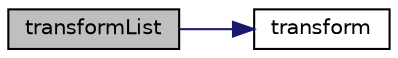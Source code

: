 digraph "transformList"
{
  bgcolor="transparent";
  edge [fontname="Helvetica",fontsize="10",labelfontname="Helvetica",labelfontsize="10"];
  node [fontname="Helvetica",fontsize="10",shape=record];
  rankdir="LR";
  Node83726 [label="transformList",height=0.2,width=0.4,color="black", fillcolor="grey75", style="filled", fontcolor="black"];
  Node83726 -> Node83727 [color="midnightblue",fontsize="10",style="solid",fontname="Helvetica"];
  Node83727 [label="transform",height=0.2,width=0.4,color="black",URL="$a21851.html#a919915170941701c1223291531ad010c"];
}

